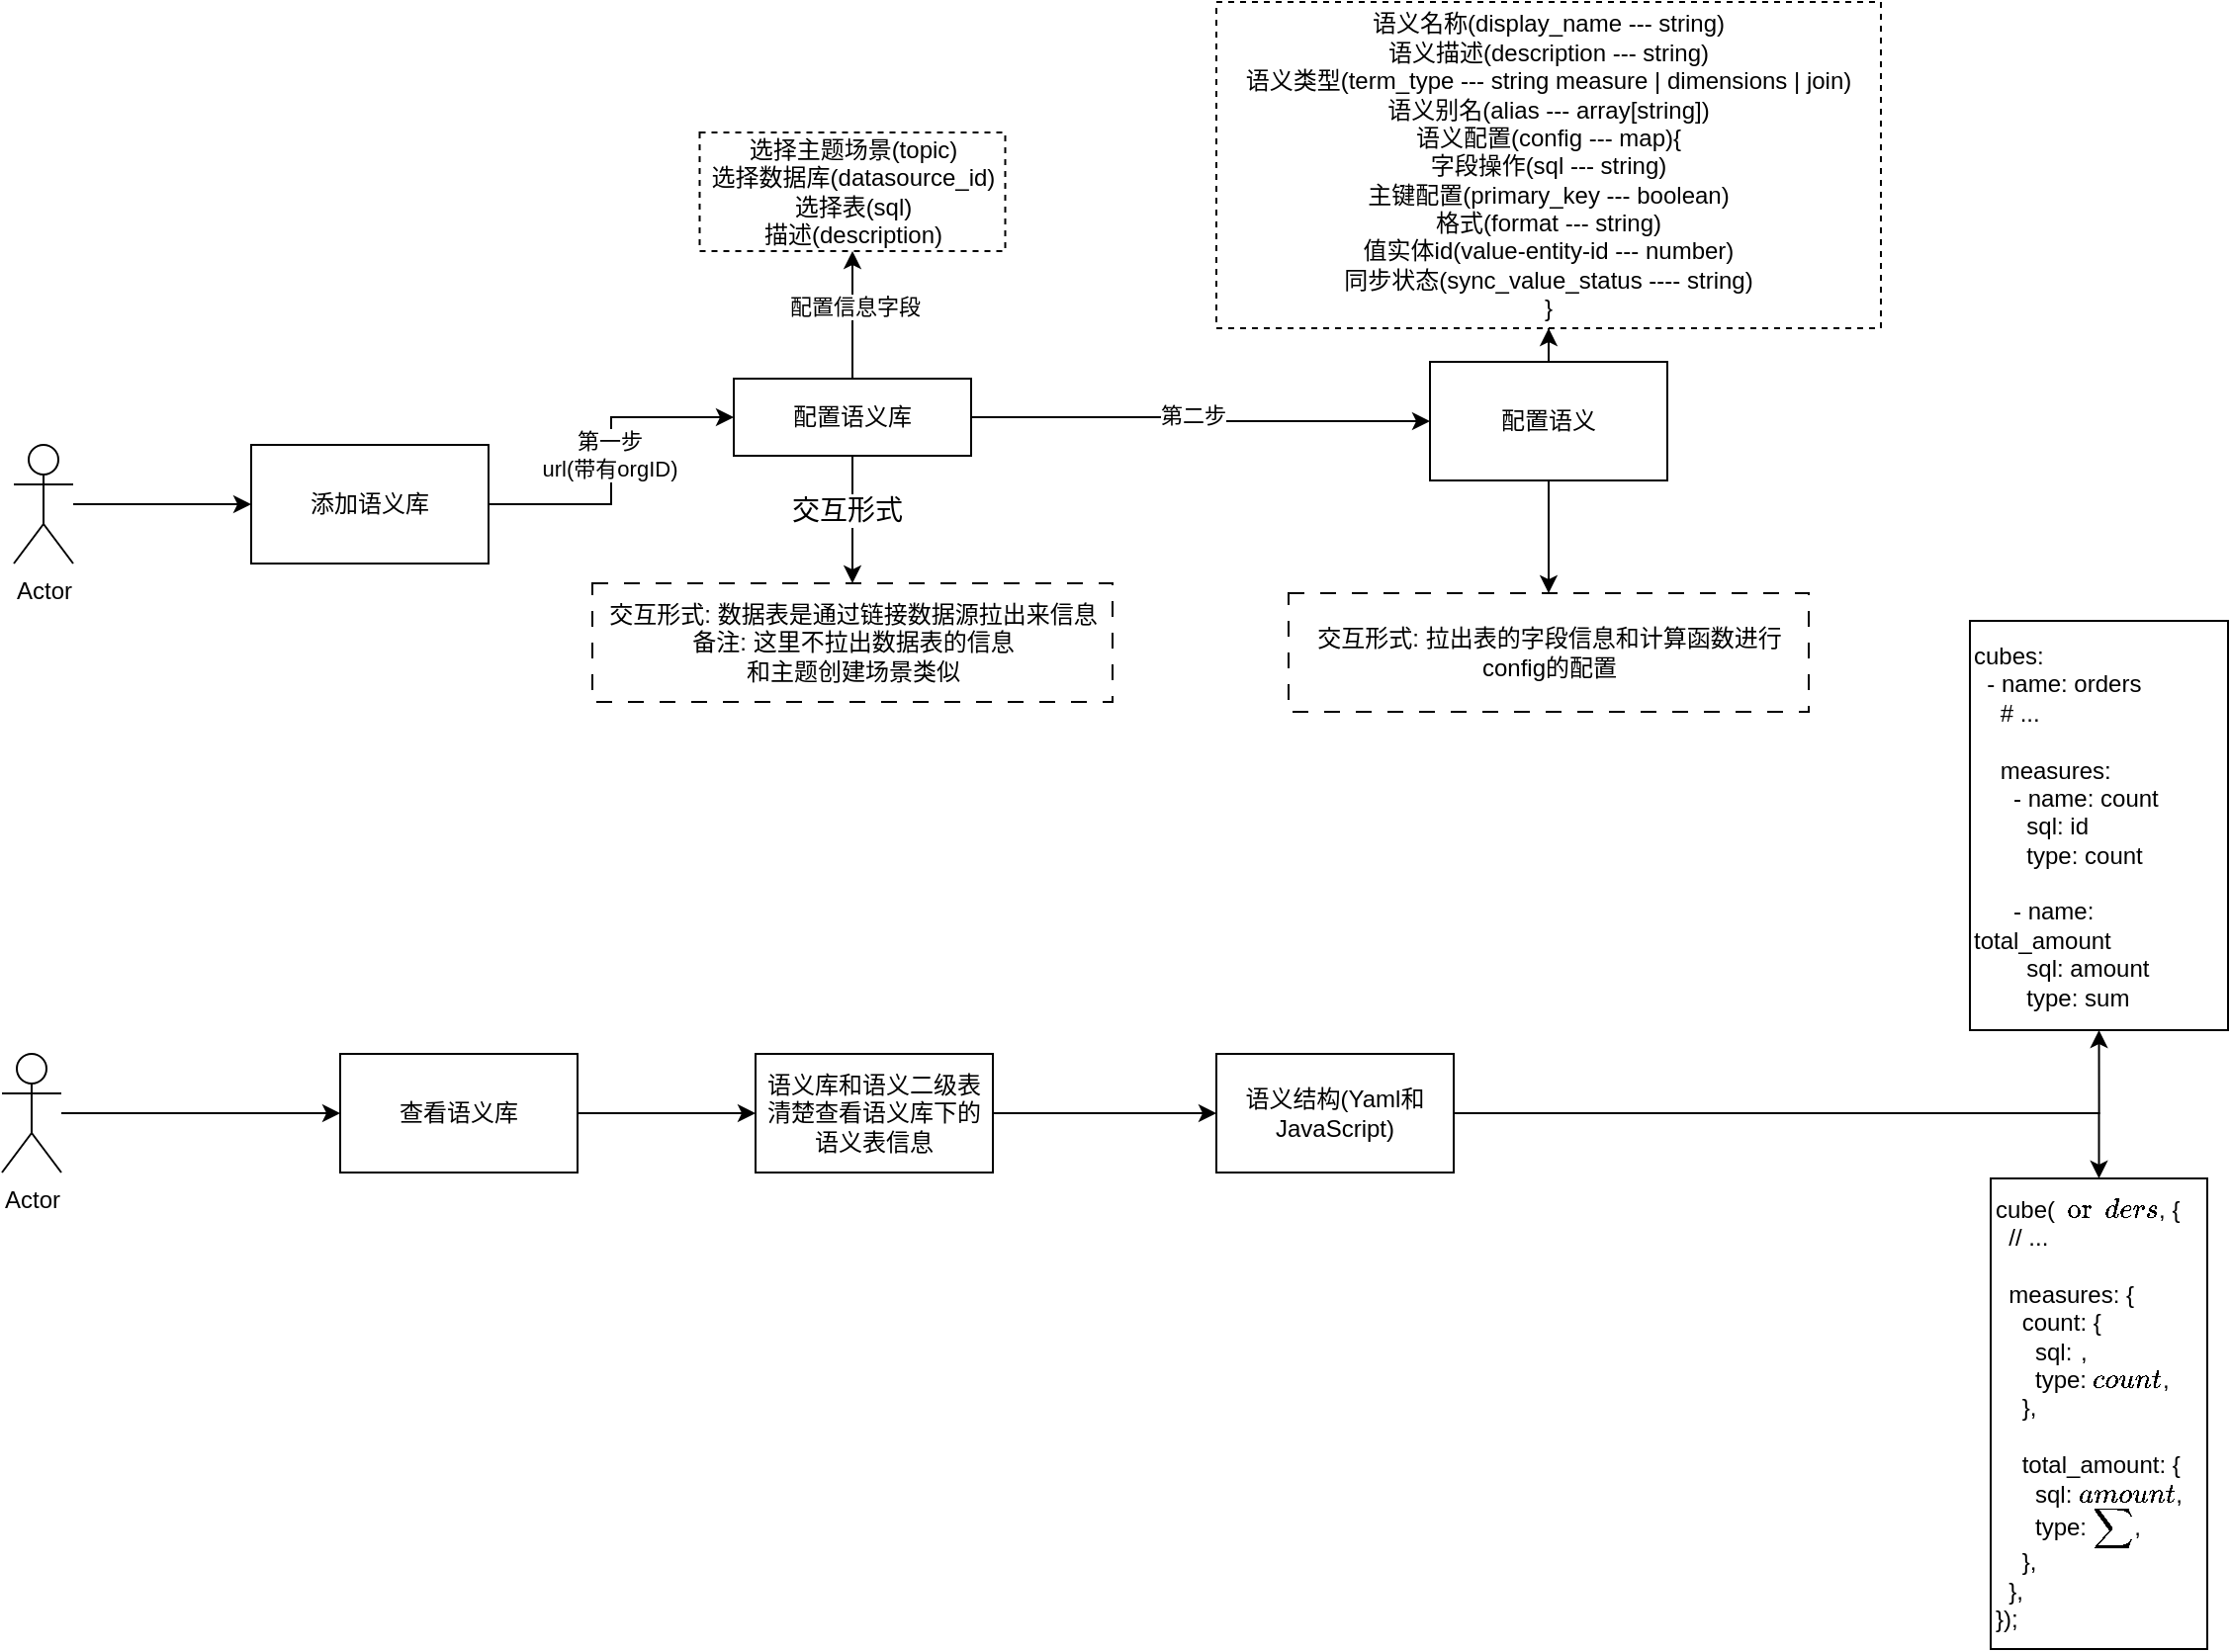 <mxfile version="22.1.7" type="github">
  <diagram name="第 1 页" id="1hYo64LuMpDYzzGd4I8e">
    <mxGraphModel dx="1434" dy="786" grid="0" gridSize="10" guides="1" tooltips="1" connect="1" arrows="1" fold="1" page="1" pageScale="1" pageWidth="1654" pageHeight="2336" math="0" shadow="0">
      <root>
        <mxCell id="0" />
        <mxCell id="1" parent="0" />
        <mxCell id="4XoDtmQWzFF1k-0LZuOs-3" style="edgeStyle=orthogonalEdgeStyle;rounded=0;orthogonalLoop=1;jettySize=auto;html=1;" parent="1" source="4XoDtmQWzFF1k-0LZuOs-1" target="4XoDtmQWzFF1k-0LZuOs-2" edge="1">
          <mxGeometry relative="1" as="geometry" />
        </mxCell>
        <mxCell id="4XoDtmQWzFF1k-0LZuOs-1" value="Actor" style="shape=umlActor;verticalLabelPosition=bottom;verticalAlign=top;html=1;outlineConnect=0;" parent="1" vertex="1">
          <mxGeometry x="69" y="231" width="30" height="60" as="geometry" />
        </mxCell>
        <mxCell id="4XoDtmQWzFF1k-0LZuOs-6" style="edgeStyle=orthogonalEdgeStyle;rounded=0;orthogonalLoop=1;jettySize=auto;html=1;entryX=0;entryY=0.5;entryDx=0;entryDy=0;" parent="1" source="4XoDtmQWzFF1k-0LZuOs-2" target="4XoDtmQWzFF1k-0LZuOs-5" edge="1">
          <mxGeometry relative="1" as="geometry" />
        </mxCell>
        <mxCell id="arsLk9QwE6Tpv6ynl3g6-2" value="第一步&lt;br&gt;url(带有orgID)" style="edgeLabel;html=1;align=center;verticalAlign=middle;resizable=0;points=[];" vertex="1" connectable="0" parent="4XoDtmQWzFF1k-0LZuOs-6">
          <mxGeometry x="0.044" y="2" relative="1" as="geometry">
            <mxPoint x="1" as="offset" />
          </mxGeometry>
        </mxCell>
        <mxCell id="4XoDtmQWzFF1k-0LZuOs-2" value="添加语义库" style="rounded=0;whiteSpace=wrap;html=1;" parent="1" vertex="1">
          <mxGeometry x="189" y="231" width="120" height="60" as="geometry" />
        </mxCell>
        <mxCell id="4XoDtmQWzFF1k-0LZuOs-8" style="edgeStyle=orthogonalEdgeStyle;rounded=0;orthogonalLoop=1;jettySize=auto;html=1;exitX=1;exitY=0.5;exitDx=0;exitDy=0;entryX=0;entryY=0.5;entryDx=0;entryDy=0;" parent="1" source="4XoDtmQWzFF1k-0LZuOs-5" target="4XoDtmQWzFF1k-0LZuOs-7" edge="1">
          <mxGeometry relative="1" as="geometry" />
        </mxCell>
        <mxCell id="arsLk9QwE6Tpv6ynl3g6-3" value="第二步" style="edgeLabel;html=1;align=center;verticalAlign=middle;resizable=0;points=[];" vertex="1" connectable="0" parent="4XoDtmQWzFF1k-0LZuOs-8">
          <mxGeometry x="-0.041" y="1" relative="1" as="geometry">
            <mxPoint as="offset" />
          </mxGeometry>
        </mxCell>
        <mxCell id="arsLk9QwE6Tpv6ynl3g6-1" style="edgeStyle=orthogonalEdgeStyle;rounded=0;orthogonalLoop=1;jettySize=auto;html=1;entryX=0.5;entryY=1;entryDx=0;entryDy=0;" edge="1" parent="1" source="4XoDtmQWzFF1k-0LZuOs-5" target="4XoDtmQWzFF1k-0LZuOs-9">
          <mxGeometry relative="1" as="geometry" />
        </mxCell>
        <mxCell id="arsLk9QwE6Tpv6ynl3g6-11" value="配置信息字段" style="edgeLabel;html=1;align=center;verticalAlign=middle;resizable=0;points=[];" vertex="1" connectable="0" parent="arsLk9QwE6Tpv6ynl3g6-1">
          <mxGeometry x="0.148" y="-1" relative="1" as="geometry">
            <mxPoint as="offset" />
          </mxGeometry>
        </mxCell>
        <mxCell id="arsLk9QwE6Tpv6ynl3g6-9" style="edgeStyle=orthogonalEdgeStyle;rounded=0;orthogonalLoop=1;jettySize=auto;html=1;" edge="1" parent="1" source="4XoDtmQWzFF1k-0LZuOs-5" target="arsLk9QwE6Tpv6ynl3g6-8">
          <mxGeometry relative="1" as="geometry" />
        </mxCell>
        <mxCell id="arsLk9QwE6Tpv6ynl3g6-10" value="&lt;font style=&quot;font-size: 14px;&quot;&gt;交互形式&lt;/font&gt;" style="edgeLabel;html=1;align=center;verticalAlign=middle;resizable=0;points=[];" vertex="1" connectable="0" parent="arsLk9QwE6Tpv6ynl3g6-9">
          <mxGeometry x="-0.148" y="-3" relative="1" as="geometry">
            <mxPoint as="offset" />
          </mxGeometry>
        </mxCell>
        <mxCell id="4XoDtmQWzFF1k-0LZuOs-5" value="配置语义库" style="rounded=0;whiteSpace=wrap;html=1;" parent="1" vertex="1">
          <mxGeometry x="433" y="197.5" width="120" height="39" as="geometry" />
        </mxCell>
        <mxCell id="arsLk9QwE6Tpv6ynl3g6-16" value="" style="edgeStyle=orthogonalEdgeStyle;rounded=0;orthogonalLoop=1;jettySize=auto;html=1;" edge="1" parent="1" source="4XoDtmQWzFF1k-0LZuOs-7" target="arsLk9QwE6Tpv6ynl3g6-4">
          <mxGeometry relative="1" as="geometry" />
        </mxCell>
        <mxCell id="arsLk9QwE6Tpv6ynl3g6-18" style="edgeStyle=orthogonalEdgeStyle;rounded=0;orthogonalLoop=1;jettySize=auto;html=1;entryX=0.5;entryY=0;entryDx=0;entryDy=0;" edge="1" parent="1" source="4XoDtmQWzFF1k-0LZuOs-7" target="arsLk9QwE6Tpv6ynl3g6-17">
          <mxGeometry relative="1" as="geometry" />
        </mxCell>
        <mxCell id="4XoDtmQWzFF1k-0LZuOs-7" value="配置语义" style="rounded=0;whiteSpace=wrap;html=1;" parent="1" vertex="1">
          <mxGeometry x="785" y="189" width="120" height="60" as="geometry" />
        </mxCell>
        <mxCell id="4XoDtmQWzFF1k-0LZuOs-9" value="选择主题场景(topic)&lt;br&gt;选择数据库(datasource_id)&lt;br&gt;选择表(sql)&lt;br&gt;描述(description)" style="rounded=0;whiteSpace=wrap;html=1;dashed=1;" parent="1" vertex="1">
          <mxGeometry x="415.75" y="73" width="154.5" height="60" as="geometry" />
        </mxCell>
        <mxCell id="arsLk9QwE6Tpv6ynl3g6-4" value="语义名称(display_name --- string)&lt;br&gt;语义描述(description --- string)&lt;br&gt;语义类型(term_type --- string measure | dimensions | join)&lt;br&gt;语义别名(alias --- array[string])&lt;br&gt;语义配置(config --- map){&lt;br&gt;字段操作(sql --- string)&lt;br&gt;主键配置(primary_key --- boolean)&lt;br&gt;格式(format --- string)&lt;br&gt;值实体id(value-entity-id --- number)&lt;br&gt;同步状态(sync_value_status ---- string)&lt;br&gt;}" style="rounded=0;whiteSpace=wrap;html=1;dashed=1;" vertex="1" parent="1">
          <mxGeometry x="677" y="7" width="336" height="165" as="geometry" />
        </mxCell>
        <mxCell id="arsLk9QwE6Tpv6ynl3g6-8" value="交互形式: 数据表是通过链接数据源拉出来信息&lt;br&gt;备注: 这里不拉出数据表的信息&lt;br&gt;和主题创建场景类似" style="rounded=0;whiteSpace=wrap;html=1;dashed=1;dashPattern=8 8;" vertex="1" parent="1">
          <mxGeometry x="361.5" y="301" width="263" height="60" as="geometry" />
        </mxCell>
        <mxCell id="arsLk9QwE6Tpv6ynl3g6-19" style="edgeStyle=orthogonalEdgeStyle;rounded=0;orthogonalLoop=1;jettySize=auto;html=1;entryX=0;entryY=0.5;entryDx=0;entryDy=0;" edge="1" parent="1" source="arsLk9QwE6Tpv6ynl3g6-12" target="arsLk9QwE6Tpv6ynl3g6-14">
          <mxGeometry relative="1" as="geometry" />
        </mxCell>
        <mxCell id="arsLk9QwE6Tpv6ynl3g6-12" value="Actor" style="shape=umlActor;verticalLabelPosition=bottom;verticalAlign=top;html=1;outlineConnect=0;" vertex="1" parent="1">
          <mxGeometry x="63" y="539" width="30" height="60" as="geometry" />
        </mxCell>
        <mxCell id="arsLk9QwE6Tpv6ynl3g6-21" style="edgeStyle=orthogonalEdgeStyle;rounded=0;orthogonalLoop=1;jettySize=auto;html=1;entryX=0;entryY=0.5;entryDx=0;entryDy=0;" edge="1" parent="1" source="arsLk9QwE6Tpv6ynl3g6-14" target="arsLk9QwE6Tpv6ynl3g6-20">
          <mxGeometry relative="1" as="geometry" />
        </mxCell>
        <mxCell id="arsLk9QwE6Tpv6ynl3g6-14" value="查看语义库" style="rounded=0;whiteSpace=wrap;html=1;" vertex="1" parent="1">
          <mxGeometry x="234" y="539" width="120" height="60" as="geometry" />
        </mxCell>
        <mxCell id="arsLk9QwE6Tpv6ynl3g6-17" value="交互形式: 拉出表的字段信息和计算函数进行config的配置" style="rounded=0;whiteSpace=wrap;html=1;dashed=1;dashPattern=8 8;" vertex="1" parent="1">
          <mxGeometry x="713.5" y="306" width="263" height="60" as="geometry" />
        </mxCell>
        <mxCell id="arsLk9QwE6Tpv6ynl3g6-23" value="" style="edgeStyle=orthogonalEdgeStyle;rounded=0;orthogonalLoop=1;jettySize=auto;html=1;" edge="1" parent="1" source="arsLk9QwE6Tpv6ynl3g6-20" target="arsLk9QwE6Tpv6ynl3g6-22">
          <mxGeometry relative="1" as="geometry" />
        </mxCell>
        <mxCell id="arsLk9QwE6Tpv6ynl3g6-20" value="语义库和语义二级表&lt;br&gt;清楚查看语义库下的语义表信息" style="rounded=0;whiteSpace=wrap;html=1;" vertex="1" parent="1">
          <mxGeometry x="444" y="539" width="120" height="60" as="geometry" />
        </mxCell>
        <mxCell id="arsLk9QwE6Tpv6ynl3g6-27" value="" style="edgeStyle=orthogonalEdgeStyle;rounded=0;orthogonalLoop=1;jettySize=auto;html=1;" edge="1" parent="1" source="arsLk9QwE6Tpv6ynl3g6-22" target="arsLk9QwE6Tpv6ynl3g6-26">
          <mxGeometry relative="1" as="geometry" />
        </mxCell>
        <mxCell id="arsLk9QwE6Tpv6ynl3g6-29" style="edgeStyle=orthogonalEdgeStyle;rounded=0;orthogonalLoop=1;jettySize=auto;html=1;entryX=0.5;entryY=1;entryDx=0;entryDy=0;" edge="1" parent="1" source="arsLk9QwE6Tpv6ynl3g6-22" target="arsLk9QwE6Tpv6ynl3g6-28">
          <mxGeometry relative="1" as="geometry" />
        </mxCell>
        <mxCell id="arsLk9QwE6Tpv6ynl3g6-22" value="语义结构(Yaml和JavaScript)" style="whiteSpace=wrap;html=1;rounded=0;" vertex="1" parent="1">
          <mxGeometry x="677" y="539" width="120" height="60" as="geometry" />
        </mxCell>
        <mxCell id="arsLk9QwE6Tpv6ynl3g6-26" value="&lt;div&gt;cube(`orders`, {&lt;/div&gt;&lt;div&gt;&amp;nbsp; // ...&lt;/div&gt;&lt;div&gt;&amp;nbsp;&lt;/div&gt;&lt;div&gt;&amp;nbsp; measures: {&lt;/div&gt;&lt;div&gt;&amp;nbsp; &amp;nbsp; count: {&lt;/div&gt;&lt;div&gt;&amp;nbsp; &amp;nbsp; &amp;nbsp; sql: `id`,&lt;/div&gt;&lt;div&gt;&amp;nbsp; &amp;nbsp; &amp;nbsp; type: `count`,&lt;/div&gt;&lt;div&gt;&amp;nbsp; &amp;nbsp; },&lt;/div&gt;&lt;div&gt;&amp;nbsp;&lt;/div&gt;&lt;div&gt;&amp;nbsp; &amp;nbsp; total_amount: {&lt;/div&gt;&lt;div&gt;&amp;nbsp; &amp;nbsp; &amp;nbsp; sql: `amount`,&lt;/div&gt;&lt;div&gt;&amp;nbsp; &amp;nbsp; &amp;nbsp; type: `sum`,&lt;/div&gt;&lt;div&gt;&amp;nbsp; &amp;nbsp; },&lt;/div&gt;&lt;div&gt;&amp;nbsp; },&lt;/div&gt;&lt;div&gt;});&lt;/div&gt;" style="whiteSpace=wrap;html=1;rounded=0;align=left;" vertex="1" parent="1">
          <mxGeometry x="1068.5" y="602" width="109.5" height="238" as="geometry" />
        </mxCell>
        <mxCell id="arsLk9QwE6Tpv6ynl3g6-28" value="&lt;div&gt;cubes:&lt;/div&gt;&lt;div&gt;&amp;nbsp; - name: orders&lt;/div&gt;&lt;div&gt;&amp;nbsp; &amp;nbsp; # ...&lt;/div&gt;&lt;div&gt;&amp;nbsp;&lt;/div&gt;&lt;div&gt;&amp;nbsp; &amp;nbsp; measures:&lt;/div&gt;&lt;div&gt;&amp;nbsp; &amp;nbsp; &amp;nbsp; - name: count&lt;/div&gt;&lt;div&gt;&amp;nbsp; &amp;nbsp; &amp;nbsp; &amp;nbsp; sql: id&lt;/div&gt;&lt;div&gt;&amp;nbsp; &amp;nbsp; &amp;nbsp; &amp;nbsp; type: count&lt;/div&gt;&lt;div&gt;&amp;nbsp;&lt;/div&gt;&lt;div&gt;&amp;nbsp; &amp;nbsp; &amp;nbsp; - name: total_amount&lt;/div&gt;&lt;div&gt;&amp;nbsp; &amp;nbsp; &amp;nbsp; &amp;nbsp; sql: amount&lt;/div&gt;&lt;div&gt;&amp;nbsp; &amp;nbsp; &amp;nbsp; &amp;nbsp; type: sum&lt;/div&gt;" style="rounded=0;whiteSpace=wrap;html=1;align=left;" vertex="1" parent="1">
          <mxGeometry x="1058" y="320" width="130.5" height="207" as="geometry" />
        </mxCell>
      </root>
    </mxGraphModel>
  </diagram>
</mxfile>
